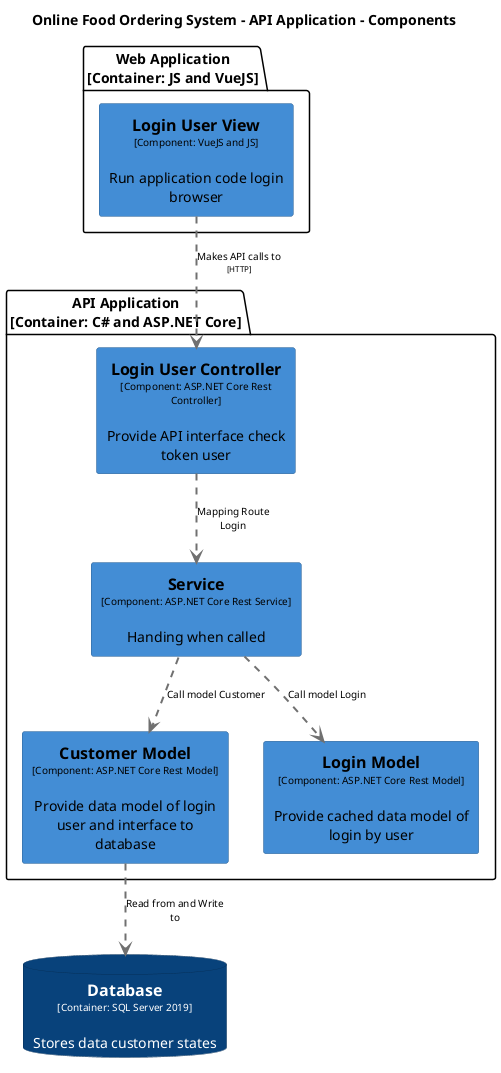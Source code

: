 @startuml(id=LoginComponentUser)
title Online Food Ordering System - API Application - Components

skinparam {
  shadowing false
  arrowFontSize 10
  defaultTextAlignment center
  wrapWidth 200
  maxMessageSize 100
}
hide stereotype
top to bottom direction
skinparam rectangle<<23>> {
  BackgroundColor #438dd5
  FontColor #000000
  BorderColor #2e6295
}
skinparam database<<34>> {
  BackgroundColor #08427b
  FontColor #ffffff
  BorderColor #052e56
}
skinparam rectangle<<25>> {
  BackgroundColor #438dd5
  FontColor #000000
  BorderColor #2e6295
}
skinparam rectangle<<4>> {
  BackgroundColor #438dd5
  FontColor #000000
  BorderColor #2e6295
}
skinparam rectangle<<27>> {
  BackgroundColor #438dd5
  FontColor #000000
  BorderColor #2e6295
}
skinparam rectangle<<17>> {
  BackgroundColor #438dd5
  FontColor #000000
  BorderColor #2e6295
}
database "==Database\n<size:10>[Container: SQL Server 2019]</size>\n\nStores data customer states" <<34>> as 34
package "API Application\n[Container: C# and ASP.NET Core]" {
  rectangle "==Customer Model\n<size:10>[Component: ASP.NET Core Rest Model]</size>\n\nProvide data model of login user and interface to database" <<25>> as 25
  rectangle "==Login Model\n<size:10>[Component: ASP.NET Core Rest Model]</size>\n\nProvide cached data model of login by user" <<27>> as 27
  rectangle "==Login User Controller\n<size:10>[Component: ASP.NET Core Rest Controller]</size>\n\nProvide API interface check token user" <<17>> as 17
  rectangle "==Service\n<size:10>[Component: ASP.NET Core Rest Service]</size>\n\nHanding when called" <<23>> as 23
}
package "Web Application\n[Container: JS and VueJS]" {
  rectangle "==Login User View\n<size:10>[Component: VueJS and JS]</size>\n\nRun application code login browser" <<4>> as 4
}
25 .[#707070,thickness=2].> 34 : "Read from and Write to"
17 .[#707070,thickness=2].> 23 : "Mapping Route Login"
4 .[#707070,thickness=2].> 17 : "Makes API calls to\n<size:8>[HTTP]</size>"
23 .[#707070,thickness=2].> 25 : "Call model Customer"
23 .[#707070,thickness=2].> 27 : "Call model Login"
@enduml